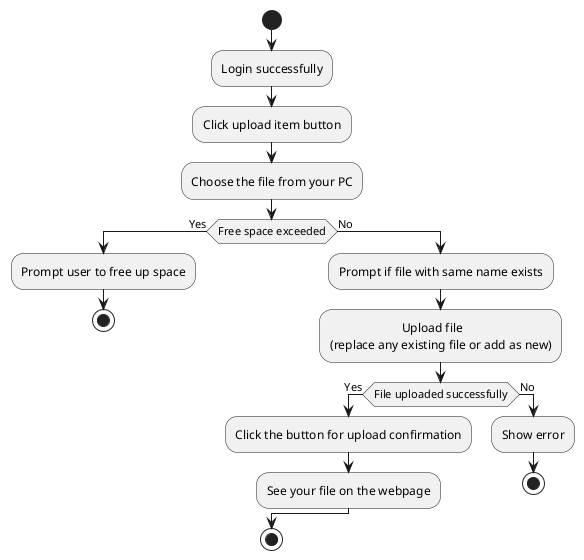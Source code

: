 @startuml Upload File
start
:Login successfully;
:Click upload item button;
:Choose the file from your PC;
if (Free space exceeded) then
 ->Yes;
 :Prompt user to free up space;
 stop
else
 ->No;
 :Prompt if file with same name exists;
 :                       Upload file 
 (replace any existing file or add as new);
 if (File uploaded successfully) then
  ->Yes;
  :Click the button for upload confirmation;
  :See your file on the webpage;
 else
  ->No;
  :Show error;
  stop
 endif
endif
stop
@enduml